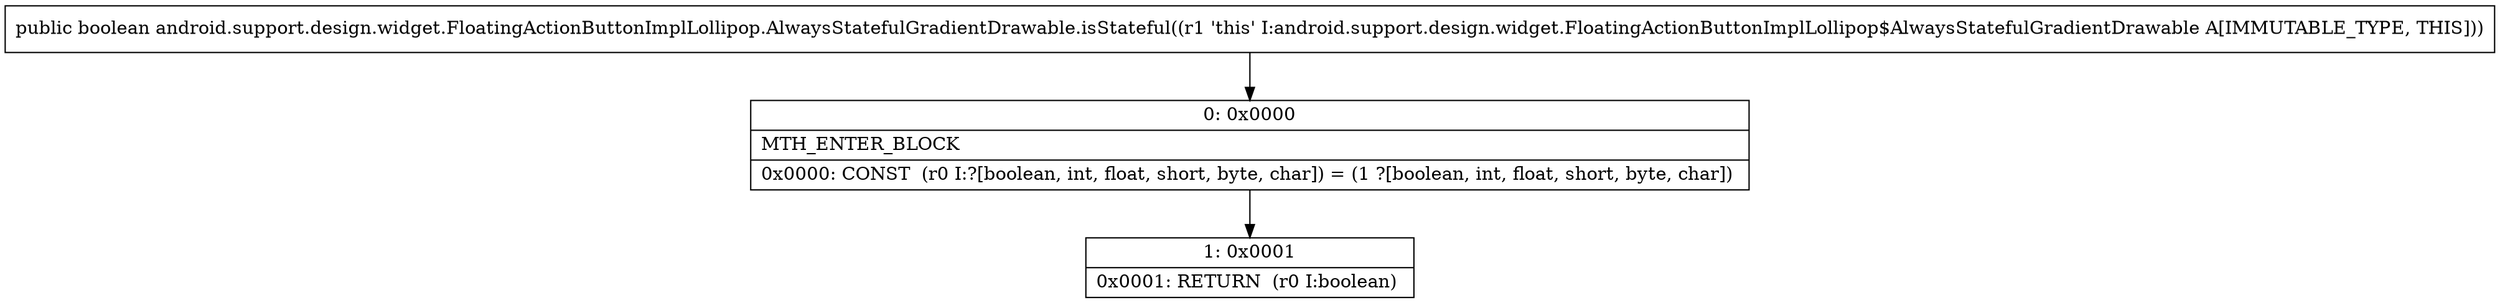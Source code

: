 digraph "CFG forandroid.support.design.widget.FloatingActionButtonImplLollipop.AlwaysStatefulGradientDrawable.isStateful()Z" {
Node_0 [shape=record,label="{0\:\ 0x0000|MTH_ENTER_BLOCK\l|0x0000: CONST  (r0 I:?[boolean, int, float, short, byte, char]) = (1 ?[boolean, int, float, short, byte, char]) \l}"];
Node_1 [shape=record,label="{1\:\ 0x0001|0x0001: RETURN  (r0 I:boolean) \l}"];
MethodNode[shape=record,label="{public boolean android.support.design.widget.FloatingActionButtonImplLollipop.AlwaysStatefulGradientDrawable.isStateful((r1 'this' I:android.support.design.widget.FloatingActionButtonImplLollipop$AlwaysStatefulGradientDrawable A[IMMUTABLE_TYPE, THIS])) }"];
MethodNode -> Node_0;
Node_0 -> Node_1;
}

